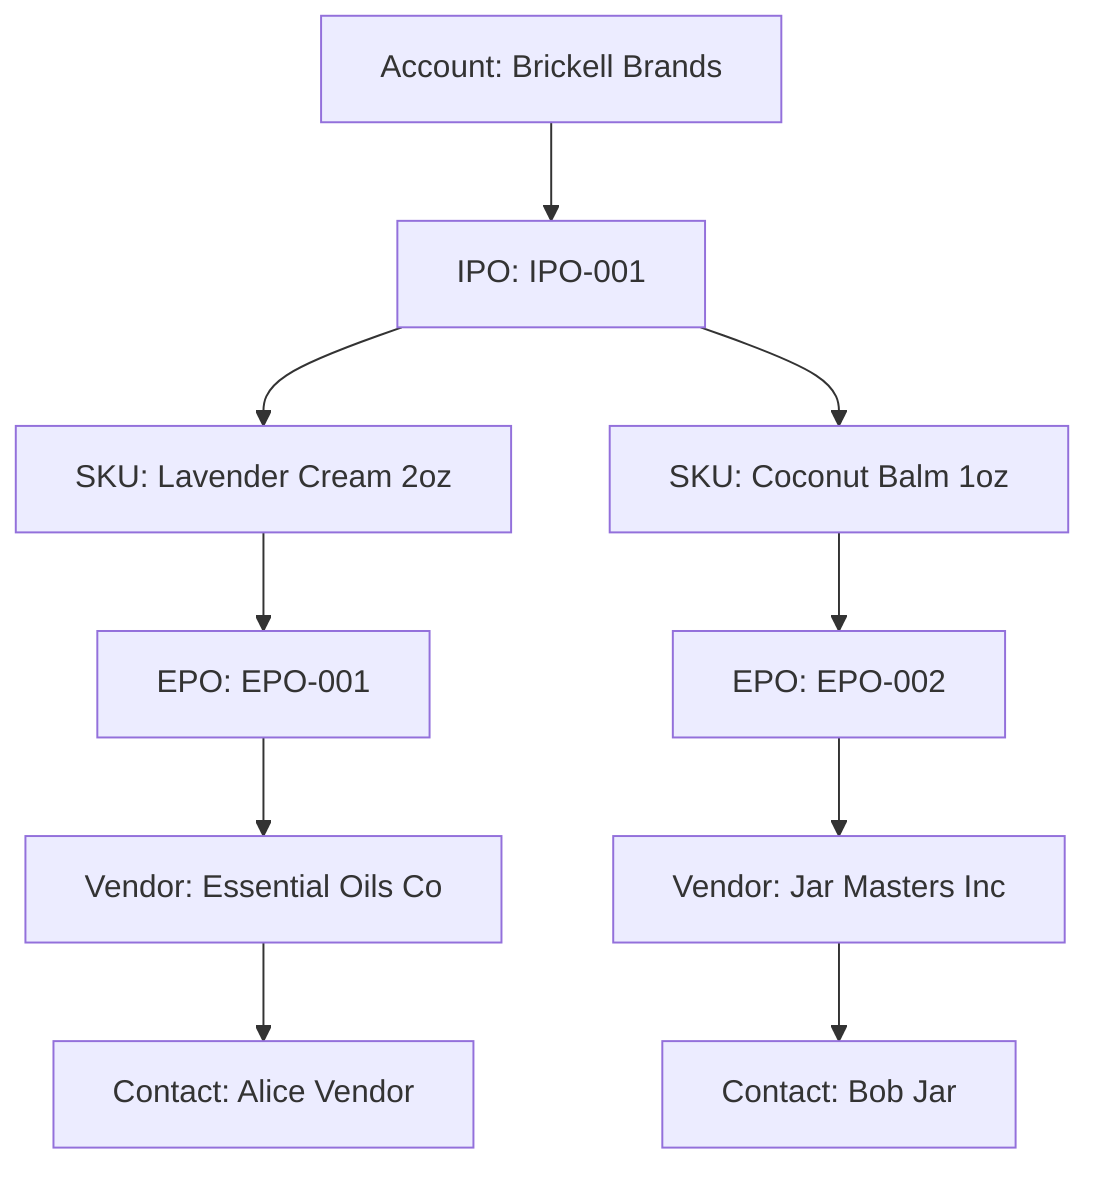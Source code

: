 graph TD
  A["Account: Brickell Brands"]
  I["IPO: IPO-001"]
  S1["SKU: Lavender Cream 2oz"]
  S2["SKU: Coconut Balm 1oz"]
  E1["EPO: EPO-001"]
  E2["EPO: EPO-002"]
  V1["Vendor: Essential Oils Co"]
  V2["Vendor: Jar Masters Inc"]
  C1["Contact: Alice Vendor"]
  C2["Contact: Bob Jar"]

  A --> I
  I --> S1
  I --> S2
  S1 --> E1
  S2 --> E2
  E1 --> V1
  E2 --> V2
  V1 --> C1
  V2 --> C2